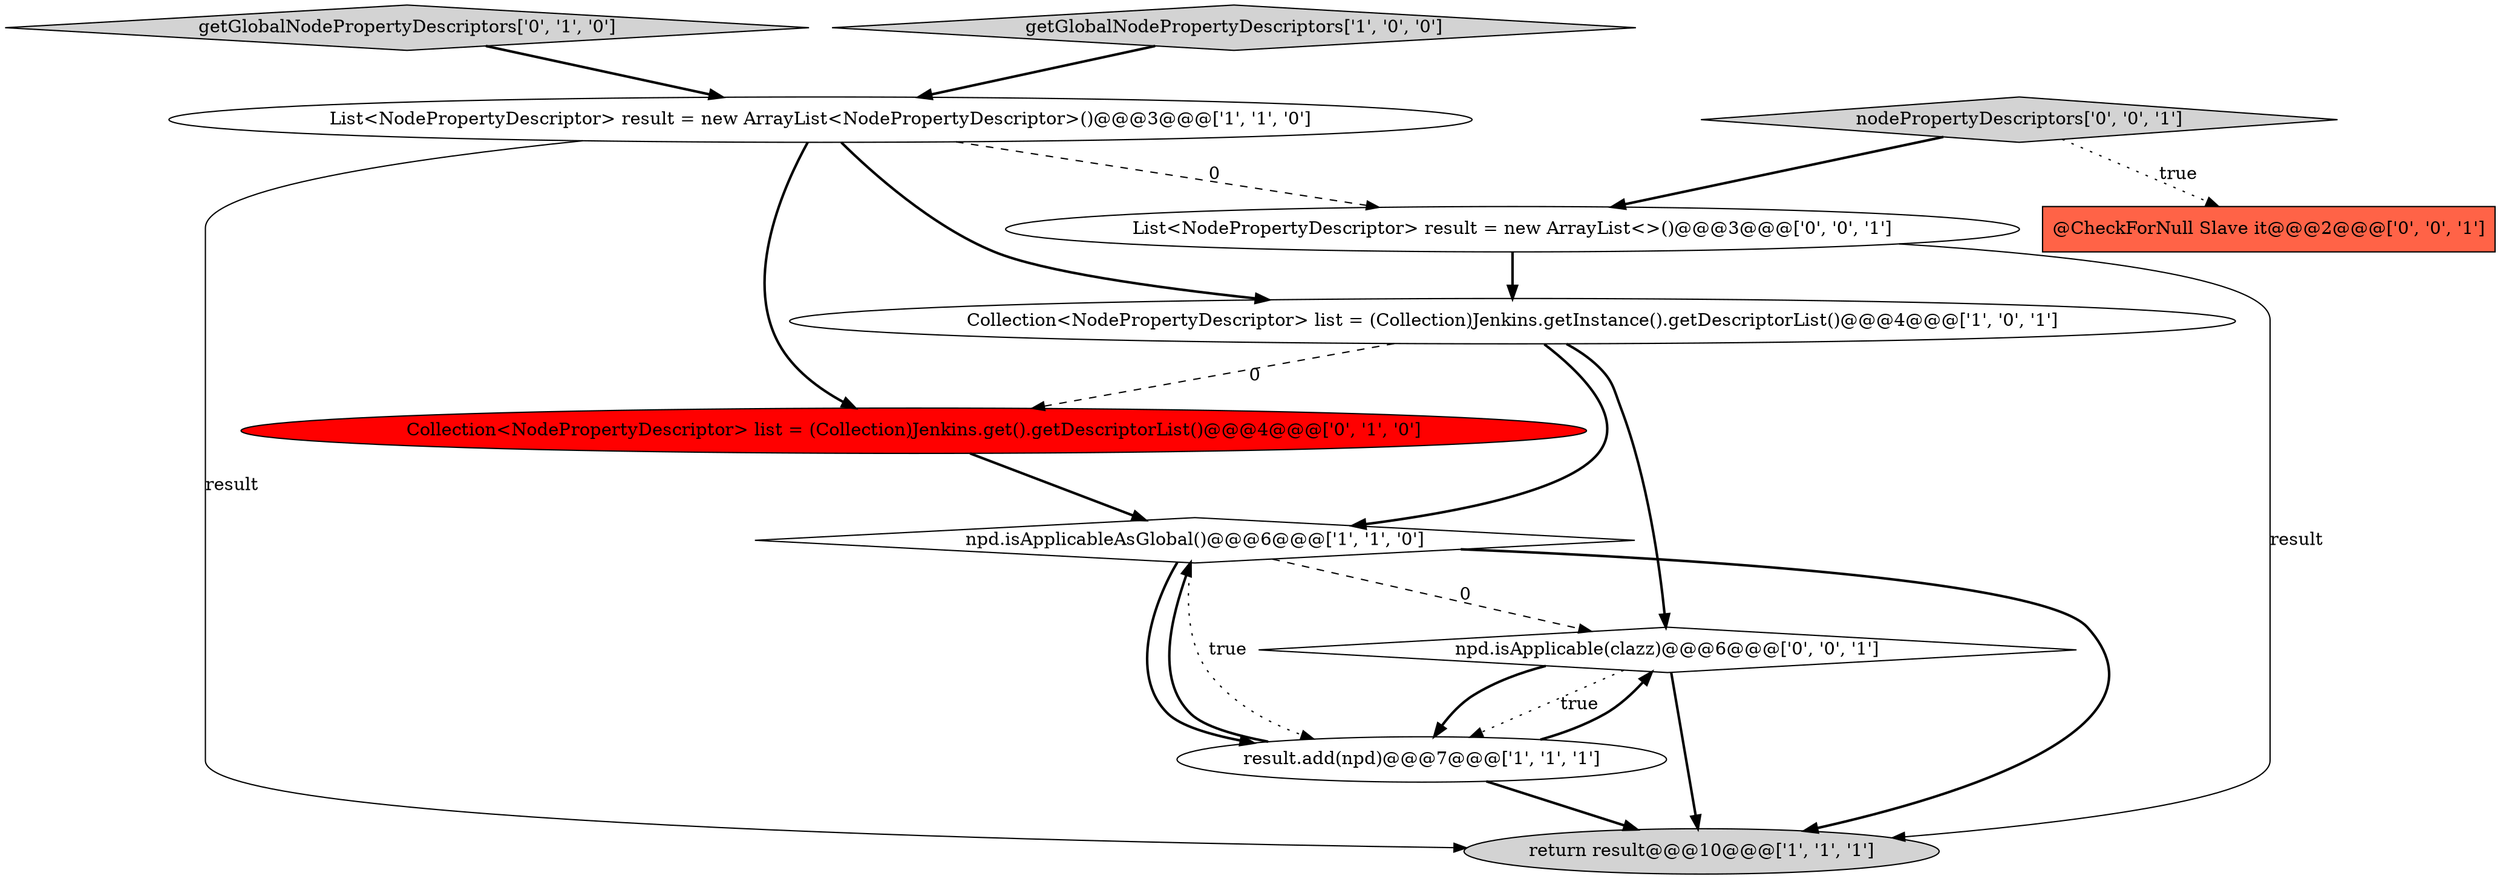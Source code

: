 digraph {
9 [style = filled, label = "List<NodePropertyDescriptor> result = new ArrayList<>()@@@3@@@['0', '0', '1']", fillcolor = white, shape = ellipse image = "AAA0AAABBB3BBB"];
3 [style = filled, label = "return result@@@10@@@['1', '1', '1']", fillcolor = lightgray, shape = ellipse image = "AAA0AAABBB1BBB"];
7 [style = filled, label = "getGlobalNodePropertyDescriptors['0', '1', '0']", fillcolor = lightgray, shape = diamond image = "AAA0AAABBB2BBB"];
10 [style = filled, label = "@CheckForNull Slave it@@@2@@@['0', '0', '1']", fillcolor = tomato, shape = box image = "AAA0AAABBB3BBB"];
6 [style = filled, label = "Collection<NodePropertyDescriptor> list = (Collection)Jenkins.get().getDescriptorList()@@@4@@@['0', '1', '0']", fillcolor = red, shape = ellipse image = "AAA1AAABBB2BBB"];
11 [style = filled, label = "npd.isApplicable(clazz)@@@6@@@['0', '0', '1']", fillcolor = white, shape = diamond image = "AAA0AAABBB3BBB"];
1 [style = filled, label = "getGlobalNodePropertyDescriptors['1', '0', '0']", fillcolor = lightgray, shape = diamond image = "AAA0AAABBB1BBB"];
4 [style = filled, label = "Collection<NodePropertyDescriptor> list = (Collection)Jenkins.getInstance().getDescriptorList()@@@4@@@['1', '0', '1']", fillcolor = white, shape = ellipse image = "AAA0AAABBB1BBB"];
5 [style = filled, label = "List<NodePropertyDescriptor> result = new ArrayList<NodePropertyDescriptor>()@@@3@@@['1', '1', '0']", fillcolor = white, shape = ellipse image = "AAA0AAABBB1BBB"];
0 [style = filled, label = "npd.isApplicableAsGlobal()@@@6@@@['1', '1', '0']", fillcolor = white, shape = diamond image = "AAA0AAABBB1BBB"];
8 [style = filled, label = "nodePropertyDescriptors['0', '0', '1']", fillcolor = lightgray, shape = diamond image = "AAA0AAABBB3BBB"];
2 [style = filled, label = "result.add(npd)@@@7@@@['1', '1', '1']", fillcolor = white, shape = ellipse image = "AAA0AAABBB1BBB"];
1->5 [style = bold, label=""];
0->3 [style = bold, label=""];
9->4 [style = bold, label=""];
2->3 [style = bold, label=""];
0->2 [style = bold, label=""];
5->9 [style = dashed, label="0"];
0->11 [style = dashed, label="0"];
6->0 [style = bold, label=""];
8->10 [style = dotted, label="true"];
4->6 [style = dashed, label="0"];
11->2 [style = bold, label=""];
4->0 [style = bold, label=""];
5->3 [style = solid, label="result"];
7->5 [style = bold, label=""];
2->0 [style = bold, label=""];
11->2 [style = dotted, label="true"];
5->6 [style = bold, label=""];
11->3 [style = bold, label=""];
5->4 [style = bold, label=""];
8->9 [style = bold, label=""];
0->2 [style = dotted, label="true"];
4->11 [style = bold, label=""];
9->3 [style = solid, label="result"];
2->11 [style = bold, label=""];
}
